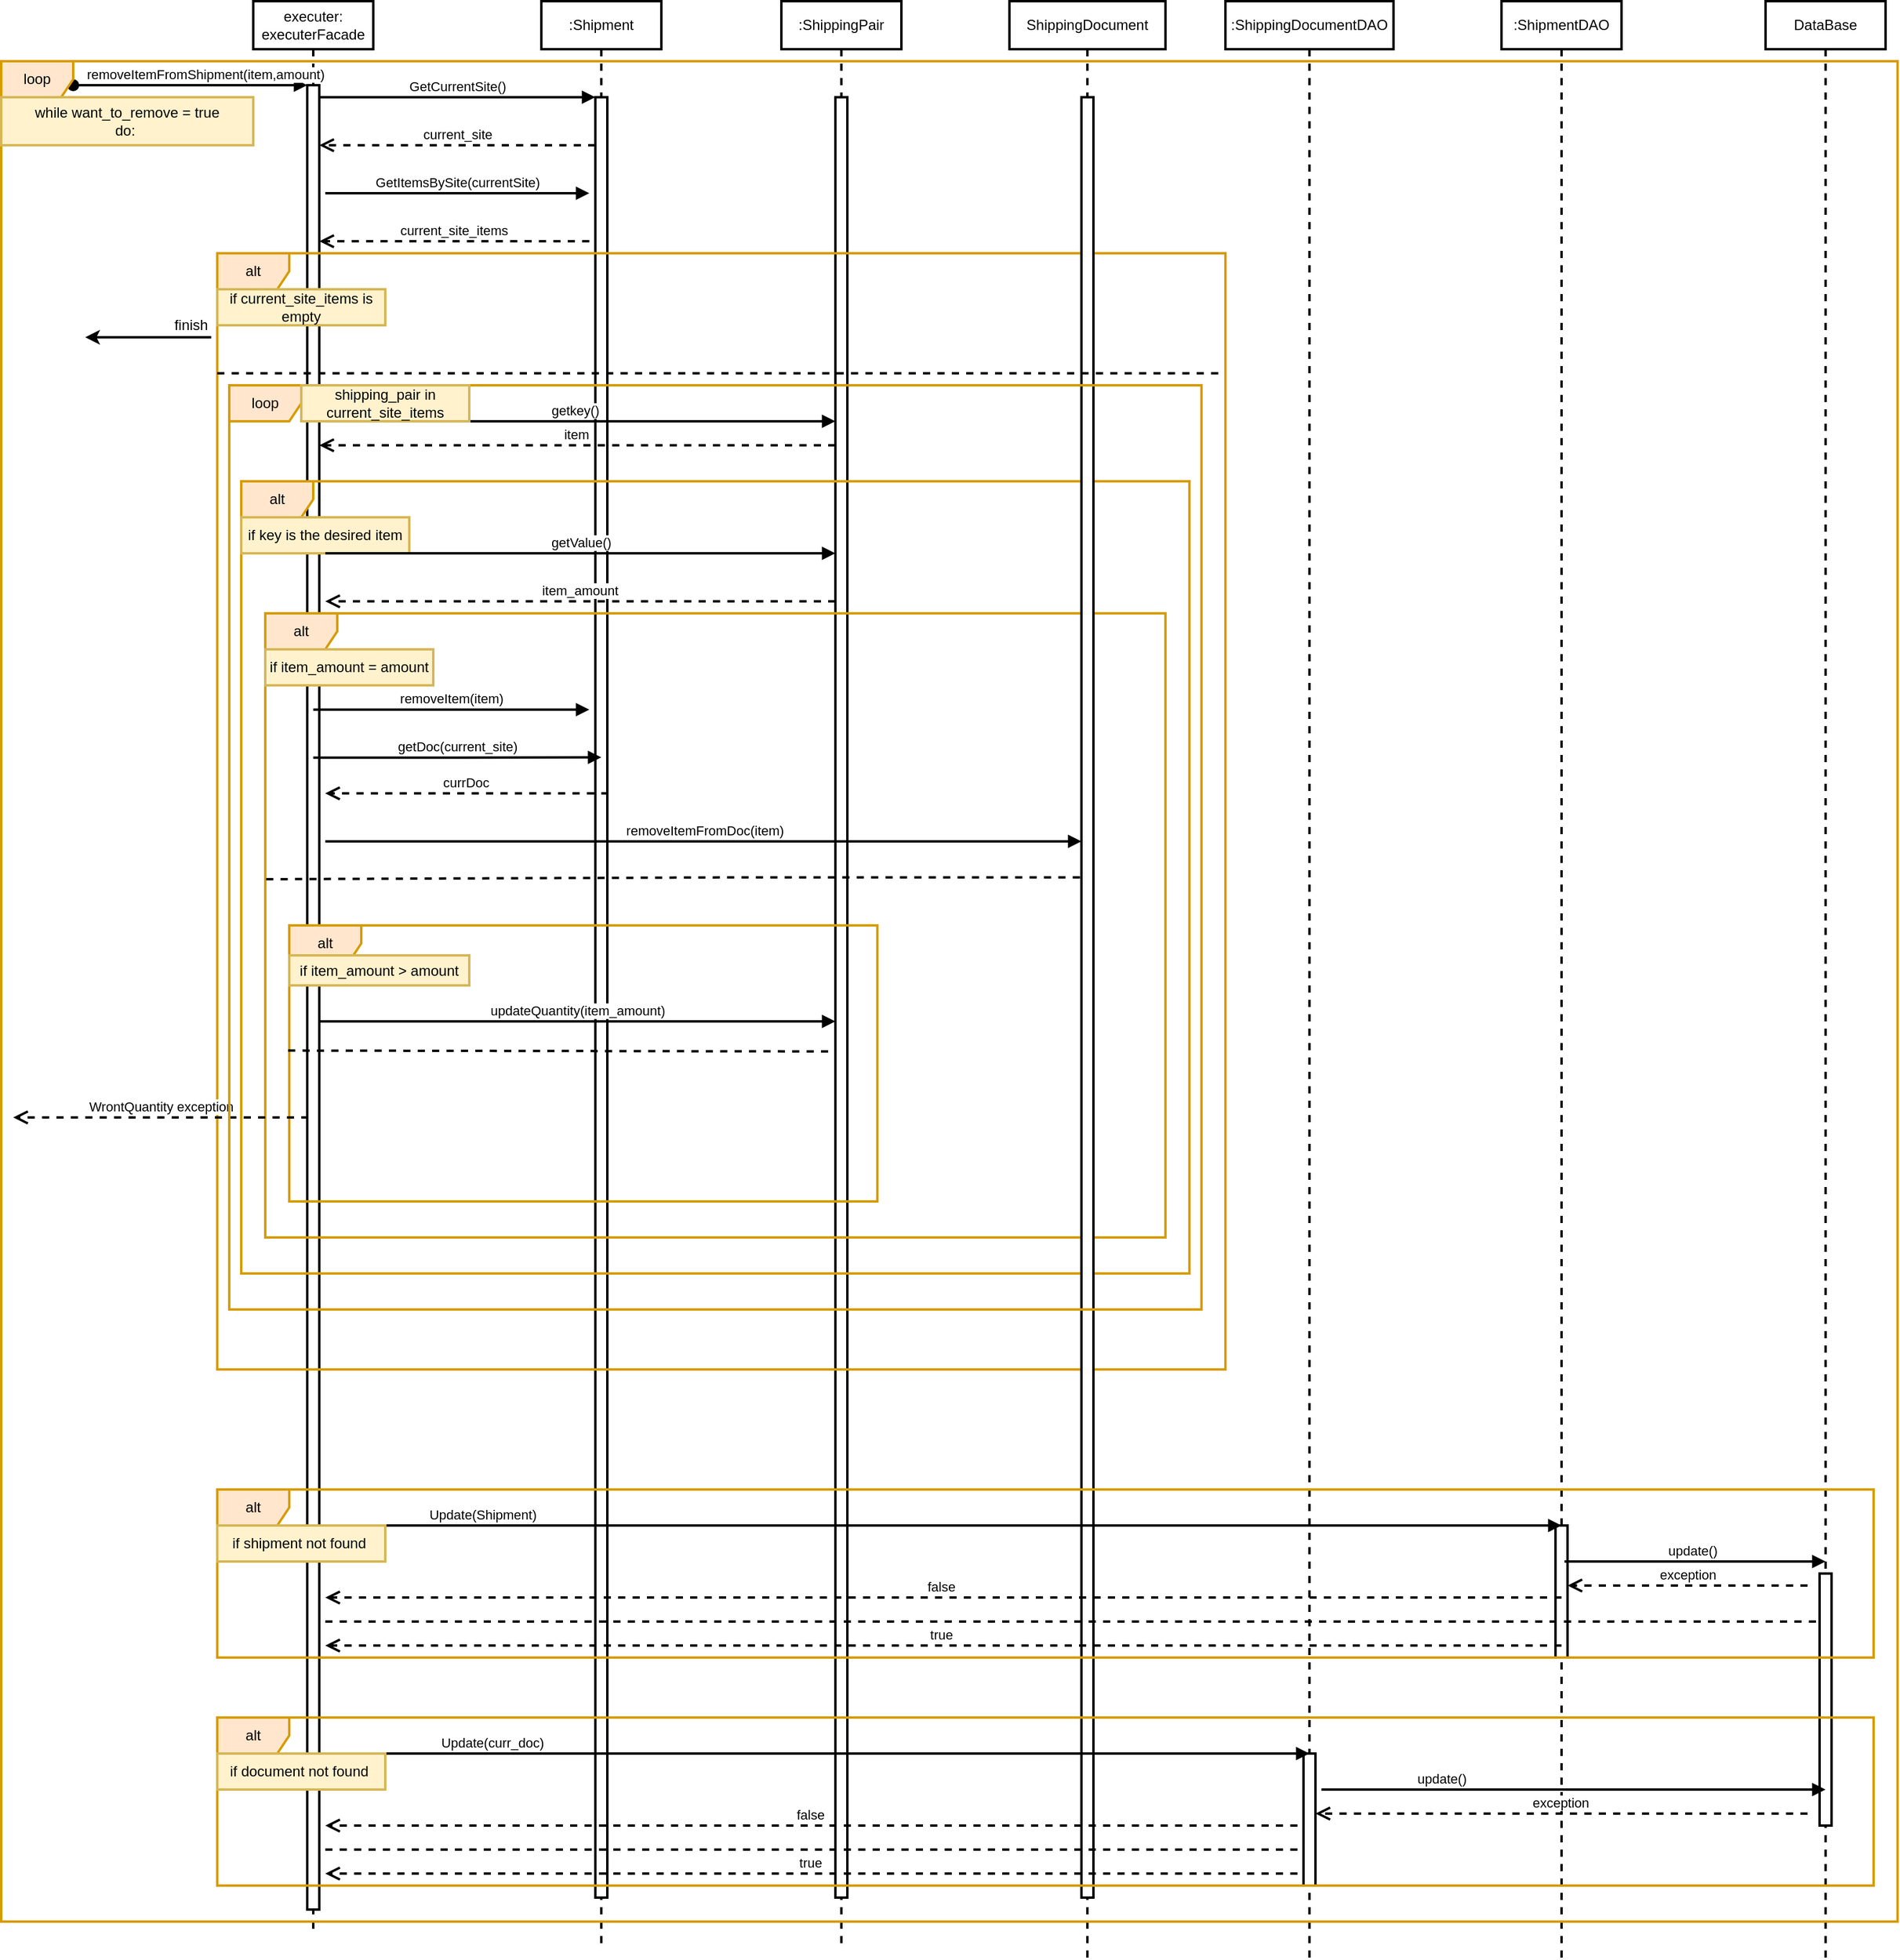 <mxfile version="21.2.3" type="github">
  <diagram name="Page-1" id="2YBvvXClWsGukQMizWep">
    <mxGraphModel dx="2699" dy="920" grid="1" gridSize="10" guides="1" tooltips="1" connect="1" arrows="1" fold="1" page="1" pageScale="1" pageWidth="850" pageHeight="1100" math="0" shadow="0">
      <root>
        <mxCell id="0" />
        <mxCell id="1" parent="0" />
        <mxCell id="aM9ryv3xv72pqoxQDRHE-1" value="executer: executerFacade" style="shape=umlLifeline;perimeter=lifelinePerimeter;whiteSpace=wrap;html=1;container=0;dropTarget=0;collapsible=0;recursiveResize=0;outlineConnect=0;portConstraint=eastwest;newEdgeStyle={&quot;edgeStyle&quot;:&quot;elbowEdgeStyle&quot;,&quot;elbow&quot;:&quot;vertical&quot;,&quot;curved&quot;:0,&quot;rounded&quot;:0};strokeWidth=2;" parent="1" vertex="1">
          <mxGeometry y="40" width="100" height="1610" as="geometry" />
        </mxCell>
        <mxCell id="aM9ryv3xv72pqoxQDRHE-2" value="" style="html=1;points=[];perimeter=orthogonalPerimeter;outlineConnect=0;targetShapes=umlLifeline;portConstraint=eastwest;newEdgeStyle={&quot;edgeStyle&quot;:&quot;elbowEdgeStyle&quot;,&quot;elbow&quot;:&quot;vertical&quot;,&quot;curved&quot;:0,&quot;rounded&quot;:0};strokeWidth=2;" parent="aM9ryv3xv72pqoxQDRHE-1" vertex="1">
          <mxGeometry x="45" y="70" width="10" height="1520" as="geometry" />
        </mxCell>
        <mxCell id="aM9ryv3xv72pqoxQDRHE-3" value="removeItemFromShipment(item,amount)" style="html=1;verticalAlign=bottom;startArrow=oval;endArrow=block;startSize=8;edgeStyle=elbowEdgeStyle;elbow=vertical;curved=0;rounded=0;strokeWidth=2;" parent="aM9ryv3xv72pqoxQDRHE-1" target="aM9ryv3xv72pqoxQDRHE-2" edge="1">
          <mxGeometry x="0.128" relative="1" as="geometry">
            <mxPoint x="-150" y="70" as="sourcePoint" />
            <mxPoint as="offset" />
          </mxGeometry>
        </mxCell>
        <mxCell id="aM9ryv3xv72pqoxQDRHE-5" value=":Shipment" style="shape=umlLifeline;perimeter=lifelinePerimeter;whiteSpace=wrap;html=1;container=0;dropTarget=0;collapsible=0;recursiveResize=0;outlineConnect=0;portConstraint=eastwest;newEdgeStyle={&quot;edgeStyle&quot;:&quot;elbowEdgeStyle&quot;,&quot;elbow&quot;:&quot;vertical&quot;,&quot;curved&quot;:0,&quot;rounded&quot;:0};strokeWidth=2;" parent="1" vertex="1">
          <mxGeometry x="240" y="40" width="100" height="1620" as="geometry" />
        </mxCell>
        <mxCell id="aM9ryv3xv72pqoxQDRHE-6" value="" style="html=1;points=[];perimeter=orthogonalPerimeter;outlineConnect=0;targetShapes=umlLifeline;portConstraint=eastwest;newEdgeStyle={&quot;edgeStyle&quot;:&quot;elbowEdgeStyle&quot;,&quot;elbow&quot;:&quot;vertical&quot;,&quot;curved&quot;:0,&quot;rounded&quot;:0};strokeWidth=2;" parent="aM9ryv3xv72pqoxQDRHE-5" vertex="1">
          <mxGeometry x="45" y="80" width="10" height="1500" as="geometry" />
        </mxCell>
        <mxCell id="aM9ryv3xv72pqoxQDRHE-7" value="GetCurrentSite()" style="html=1;verticalAlign=bottom;endArrow=block;edgeStyle=elbowEdgeStyle;elbow=vertical;curved=0;rounded=0;strokeWidth=2;" parent="1" source="aM9ryv3xv72pqoxQDRHE-2" target="aM9ryv3xv72pqoxQDRHE-6" edge="1">
          <mxGeometry relative="1" as="geometry">
            <mxPoint x="195" y="130" as="sourcePoint" />
            <Array as="points">
              <mxPoint x="180" y="120" />
            </Array>
          </mxGeometry>
        </mxCell>
        <mxCell id="aM9ryv3xv72pqoxQDRHE-8" value="current_site" style="html=1;verticalAlign=bottom;endArrow=open;dashed=1;endSize=8;edgeStyle=elbowEdgeStyle;elbow=vertical;curved=0;rounded=0;strokeWidth=2;" parent="1" source="aM9ryv3xv72pqoxQDRHE-6" target="aM9ryv3xv72pqoxQDRHE-2" edge="1">
          <mxGeometry relative="1" as="geometry">
            <mxPoint x="195" y="205" as="targetPoint" />
            <Array as="points">
              <mxPoint x="90" y="160" />
              <mxPoint x="130" y="170" />
              <mxPoint x="190" y="280" />
            </Array>
          </mxGeometry>
        </mxCell>
        <mxCell id="FTDdUt2VMNyNh04fNACb-4" value="GetItemsBySite(currentSite)" style="html=1;verticalAlign=bottom;endArrow=block;edgeStyle=elbowEdgeStyle;elbow=horizontal;curved=0;rounded=0;strokeWidth=2;" edge="1" parent="1">
          <mxGeometry relative="1" as="geometry">
            <mxPoint x="60" y="200" as="sourcePoint" />
            <Array as="points">
              <mxPoint x="185" y="200" />
            </Array>
            <mxPoint x="280" y="200" as="targetPoint" />
          </mxGeometry>
        </mxCell>
        <mxCell id="FTDdUt2VMNyNh04fNACb-5" value=":ShippingPair" style="shape=umlLifeline;perimeter=lifelinePerimeter;whiteSpace=wrap;html=1;container=0;dropTarget=0;collapsible=0;recursiveResize=0;outlineConnect=0;portConstraint=eastwest;newEdgeStyle={&quot;edgeStyle&quot;:&quot;elbowEdgeStyle&quot;,&quot;elbow&quot;:&quot;vertical&quot;,&quot;curved&quot;:0,&quot;rounded&quot;:0};strokeWidth=2;" vertex="1" parent="1">
          <mxGeometry x="440" y="40" width="100" height="1620" as="geometry" />
        </mxCell>
        <mxCell id="FTDdUt2VMNyNh04fNACb-6" value="" style="html=1;points=[];perimeter=orthogonalPerimeter;outlineConnect=0;targetShapes=umlLifeline;portConstraint=eastwest;newEdgeStyle={&quot;edgeStyle&quot;:&quot;elbowEdgeStyle&quot;,&quot;elbow&quot;:&quot;vertical&quot;,&quot;curved&quot;:0,&quot;rounded&quot;:0};strokeWidth=2;" vertex="1" parent="FTDdUt2VMNyNh04fNACb-5">
          <mxGeometry x="45" y="80" width="10" height="1500" as="geometry" />
        </mxCell>
        <mxCell id="FTDdUt2VMNyNh04fNACb-8" value="current_site_items" style="html=1;verticalAlign=bottom;endArrow=open;dashed=1;endSize=8;edgeStyle=elbowEdgeStyle;elbow=vertical;curved=0;rounded=0;strokeWidth=2;" edge="1" parent="1" target="aM9ryv3xv72pqoxQDRHE-2">
          <mxGeometry x="0.004" relative="1" as="geometry">
            <mxPoint x="60" y="230" as="targetPoint" />
            <Array as="points">
              <mxPoint x="180" y="240" />
              <mxPoint x="85" y="230" />
              <mxPoint x="125" y="240" />
              <mxPoint x="185" y="350" />
            </Array>
            <mxPoint x="280" y="240" as="sourcePoint" />
            <mxPoint as="offset" />
          </mxGeometry>
        </mxCell>
        <mxCell id="FTDdUt2VMNyNh04fNACb-9" value="alt" style="shape=umlFrame;whiteSpace=wrap;html=1;pointerEvents=0;strokeWidth=2;fillColor=#ffe6cc;strokeColor=#d79b00;" vertex="1" parent="1">
          <mxGeometry x="-30" y="250" width="840" height="930" as="geometry" />
        </mxCell>
        <mxCell id="FTDdUt2VMNyNh04fNACb-10" value="if current_site_items is empty" style="html=1;whiteSpace=wrap;strokeWidth=2;fillColor=#fff2cc;strokeColor=#d6b656;" vertex="1" parent="1">
          <mxGeometry x="-30" y="280" width="140" height="30" as="geometry" />
        </mxCell>
        <mxCell id="FTDdUt2VMNyNh04fNACb-12" value="" style="endArrow=classic;html=1;rounded=0;exitX=0.75;exitY=1;exitDx=0;exitDy=0;strokeWidth=2;" edge="1" parent="1" source="FTDdUt2VMNyNh04fNACb-13">
          <mxGeometry width="50" height="50" relative="1" as="geometry">
            <mxPoint x="20" y="320" as="sourcePoint" />
            <mxPoint x="-140" y="320" as="targetPoint" />
          </mxGeometry>
        </mxCell>
        <mxCell id="FTDdUt2VMNyNh04fNACb-13" value="finish&amp;nbsp;" style="text;html=1;strokeColor=none;fillColor=none;align=center;verticalAlign=middle;whiteSpace=wrap;rounded=0;strokeWidth=2;" vertex="1" parent="1">
          <mxGeometry x="-80" y="300" width="60" height="20" as="geometry" />
        </mxCell>
        <mxCell id="FTDdUt2VMNyNh04fNACb-17" value="getkey()" style="html=1;verticalAlign=bottom;endArrow=block;edgeStyle=elbowEdgeStyle;elbow=horizontal;curved=0;rounded=0;strokeWidth=2;" edge="1" parent="1" source="aM9ryv3xv72pqoxQDRHE-1" target="FTDdUt2VMNyNh04fNACb-6">
          <mxGeometry relative="1" as="geometry">
            <mxPoint x="60" y="370" as="sourcePoint" />
            <Array as="points">
              <mxPoint x="200" y="390" />
              <mxPoint x="240" y="390" />
              <mxPoint x="175" y="370" />
            </Array>
            <mxPoint x="270" y="370" as="targetPoint" />
          </mxGeometry>
        </mxCell>
        <mxCell id="FTDdUt2VMNyNh04fNACb-18" value="item" style="html=1;verticalAlign=bottom;endArrow=open;dashed=1;endSize=8;edgeStyle=elbowEdgeStyle;elbow=vertical;curved=0;rounded=0;strokeWidth=2;" edge="1" parent="1" source="FTDdUt2VMNyNh04fNACb-6" target="aM9ryv3xv72pqoxQDRHE-2">
          <mxGeometry x="0.004" relative="1" as="geometry">
            <mxPoint x="60" y="410" as="targetPoint" />
            <Array as="points">
              <mxPoint x="300" y="410" />
              <mxPoint x="230" y="390" />
              <mxPoint x="175" y="410" />
              <mxPoint x="80" y="400" />
              <mxPoint x="120" y="410" />
              <mxPoint x="180" y="520" />
            </Array>
            <mxPoint x="275" y="410" as="sourcePoint" />
            <mxPoint as="offset" />
          </mxGeometry>
        </mxCell>
        <mxCell id="FTDdUt2VMNyNh04fNACb-20" value="alt" style="shape=umlFrame;whiteSpace=wrap;html=1;pointerEvents=0;strokeWidth=2;fillColor=#ffe6cc;strokeColor=#d79b00;" vertex="1" parent="1">
          <mxGeometry x="-10" y="440" width="790" height="660" as="geometry" />
        </mxCell>
        <mxCell id="FTDdUt2VMNyNh04fNACb-21" value="if key is the desired item" style="html=1;whiteSpace=wrap;strokeWidth=2;fillColor=#fff2cc;strokeColor=#d6b656;" vertex="1" parent="1">
          <mxGeometry x="-10" y="470" width="140" height="30" as="geometry" />
        </mxCell>
        <mxCell id="FTDdUt2VMNyNh04fNACb-22" value="getValue()" style="html=1;verticalAlign=bottom;endArrow=block;edgeStyle=elbowEdgeStyle;elbow=horizontal;curved=0;rounded=0;strokeWidth=2;" edge="1" parent="1">
          <mxGeometry relative="1" as="geometry">
            <mxPoint x="60" y="500" as="sourcePoint" />
            <Array as="points">
              <mxPoint x="175" y="500" />
            </Array>
            <mxPoint x="485" y="500" as="targetPoint" />
          </mxGeometry>
        </mxCell>
        <mxCell id="FTDdUt2VMNyNh04fNACb-23" value="item_amount" style="html=1;verticalAlign=bottom;endArrow=open;dashed=1;endSize=8;edgeStyle=elbowEdgeStyle;elbow=vertical;curved=0;rounded=0;strokeWidth=2;" edge="1" parent="1">
          <mxGeometry x="0.004" relative="1" as="geometry">
            <mxPoint x="60" y="540" as="targetPoint" />
            <Array as="points">
              <mxPoint x="175" y="540" />
              <mxPoint x="80" y="530" />
              <mxPoint x="120" y="540" />
              <mxPoint x="180" y="650" />
            </Array>
            <mxPoint x="485" y="540" as="sourcePoint" />
            <mxPoint as="offset" />
          </mxGeometry>
        </mxCell>
        <mxCell id="FTDdUt2VMNyNh04fNACb-24" value="alt" style="shape=umlFrame;whiteSpace=wrap;html=1;pointerEvents=0;strokeWidth=2;fillColor=#ffe6cc;strokeColor=#d79b00;" vertex="1" parent="1">
          <mxGeometry x="10" y="550" width="750" height="520" as="geometry" />
        </mxCell>
        <mxCell id="FTDdUt2VMNyNh04fNACb-25" value="if item_amount = amount" style="html=1;whiteSpace=wrap;strokeWidth=2;fillColor=#fff2cc;strokeColor=#d6b656;" vertex="1" parent="1">
          <mxGeometry x="10" y="580" width="140" height="30" as="geometry" />
        </mxCell>
        <mxCell id="FTDdUt2VMNyNh04fNACb-26" value=":ShipmentDAO" style="shape=umlLifeline;perimeter=lifelinePerimeter;whiteSpace=wrap;html=1;container=0;dropTarget=0;collapsible=0;recursiveResize=0;outlineConnect=0;portConstraint=eastwest;newEdgeStyle={&quot;edgeStyle&quot;:&quot;elbowEdgeStyle&quot;,&quot;elbow&quot;:&quot;vertical&quot;,&quot;curved&quot;:0,&quot;rounded&quot;:0};strokeWidth=2;" vertex="1" parent="1">
          <mxGeometry x="1040" y="40" width="100" height="1630" as="geometry" />
        </mxCell>
        <mxCell id="FTDdUt2VMNyNh04fNACb-27" value="" style="html=1;points=[];perimeter=orthogonalPerimeter;outlineConnect=0;targetShapes=umlLifeline;portConstraint=eastwest;newEdgeStyle={&quot;edgeStyle&quot;:&quot;elbowEdgeStyle&quot;,&quot;elbow&quot;:&quot;vertical&quot;,&quot;curved&quot;:0,&quot;rounded&quot;:0};strokeWidth=2;" vertex="1" parent="FTDdUt2VMNyNh04fNACb-26">
          <mxGeometry x="45" y="1270" width="10" height="110" as="geometry" />
        </mxCell>
        <mxCell id="FTDdUt2VMNyNh04fNACb-28" value="DataBase" style="shape=umlLifeline;perimeter=lifelinePerimeter;whiteSpace=wrap;html=1;container=0;dropTarget=0;collapsible=0;recursiveResize=0;outlineConnect=0;portConstraint=eastwest;newEdgeStyle={&quot;edgeStyle&quot;:&quot;elbowEdgeStyle&quot;,&quot;elbow&quot;:&quot;vertical&quot;,&quot;curved&quot;:0,&quot;rounded&quot;:0};strokeWidth=2;" vertex="1" parent="1">
          <mxGeometry x="1260" y="40" width="100" height="1630" as="geometry" />
        </mxCell>
        <mxCell id="FTDdUt2VMNyNh04fNACb-29" value="" style="html=1;points=[];perimeter=orthogonalPerimeter;outlineConnect=0;targetShapes=umlLifeline;portConstraint=eastwest;newEdgeStyle={&quot;edgeStyle&quot;:&quot;elbowEdgeStyle&quot;,&quot;elbow&quot;:&quot;vertical&quot;,&quot;curved&quot;:0,&quot;rounded&quot;:0};strokeWidth=2;" vertex="1" parent="FTDdUt2VMNyNh04fNACb-28">
          <mxGeometry x="45" y="1310" width="10" height="210" as="geometry" />
        </mxCell>
        <mxCell id="FTDdUt2VMNyNh04fNACb-30" value="removeItem(item)" style="html=1;verticalAlign=bottom;endArrow=block;edgeStyle=elbowEdgeStyle;elbow=vertical;curved=0;rounded=0;strokeWidth=2;" edge="1" parent="1">
          <mxGeometry relative="1" as="geometry">
            <mxPoint x="50" y="630.29" as="sourcePoint" />
            <Array as="points">
              <mxPoint x="165" y="630.29" />
            </Array>
            <mxPoint x="280" y="630" as="targetPoint" />
          </mxGeometry>
        </mxCell>
        <mxCell id="FTDdUt2VMNyNh04fNACb-72" value=":ShippingDocumentDAO" style="shape=umlLifeline;perimeter=lifelinePerimeter;whiteSpace=wrap;html=1;container=0;dropTarget=0;collapsible=0;recursiveResize=0;outlineConnect=0;portConstraint=eastwest;newEdgeStyle={&quot;edgeStyle&quot;:&quot;elbowEdgeStyle&quot;,&quot;elbow&quot;:&quot;vertical&quot;,&quot;curved&quot;:0,&quot;rounded&quot;:0};strokeWidth=2;" vertex="1" parent="1">
          <mxGeometry x="810" y="40" width="140" height="1630" as="geometry" />
        </mxCell>
        <mxCell id="FTDdUt2VMNyNh04fNACb-73" value="" style="html=1;points=[];perimeter=orthogonalPerimeter;outlineConnect=0;targetShapes=umlLifeline;portConstraint=eastwest;newEdgeStyle={&quot;edgeStyle&quot;:&quot;elbowEdgeStyle&quot;,&quot;elbow&quot;:&quot;vertical&quot;,&quot;curved&quot;:0,&quot;rounded&quot;:0};strokeWidth=2;" vertex="1" parent="FTDdUt2VMNyNh04fNACb-72">
          <mxGeometry x="65" y="1460" width="10" height="110" as="geometry" />
        </mxCell>
        <mxCell id="FTDdUt2VMNyNh04fNACb-74" value="ShippingDocument" style="shape=umlLifeline;perimeter=lifelinePerimeter;whiteSpace=wrap;html=1;container=0;dropTarget=0;collapsible=0;recursiveResize=0;outlineConnect=0;portConstraint=eastwest;newEdgeStyle={&quot;edgeStyle&quot;:&quot;elbowEdgeStyle&quot;,&quot;elbow&quot;:&quot;vertical&quot;,&quot;curved&quot;:0,&quot;rounded&quot;:0};strokeWidth=2;" vertex="1" parent="1">
          <mxGeometry x="630" y="40" width="130" height="1630" as="geometry" />
        </mxCell>
        <mxCell id="FTDdUt2VMNyNh04fNACb-75" value="" style="html=1;points=[];perimeter=orthogonalPerimeter;outlineConnect=0;targetShapes=umlLifeline;portConstraint=eastwest;newEdgeStyle={&quot;edgeStyle&quot;:&quot;elbowEdgeStyle&quot;,&quot;elbow&quot;:&quot;vertical&quot;,&quot;curved&quot;:0,&quot;rounded&quot;:0};strokeWidth=2;" vertex="1" parent="FTDdUt2VMNyNh04fNACb-74">
          <mxGeometry x="60" y="80" width="10" height="1500" as="geometry" />
        </mxCell>
        <mxCell id="FTDdUt2VMNyNh04fNACb-90" value="" style="endArrow=none;dashed=1;html=1;rounded=0;strokeWidth=2;" edge="1" parent="1">
          <mxGeometry width="50" height="50" relative="1" as="geometry">
            <mxPoint x="-30" y="350" as="sourcePoint" />
            <mxPoint x="810" y="350" as="targetPoint" />
          </mxGeometry>
        </mxCell>
        <mxCell id="FTDdUt2VMNyNh04fNACb-100" value="getDoc(current_site)" style="html=1;verticalAlign=bottom;endArrow=block;edgeStyle=elbowEdgeStyle;elbow=horizontal;curved=0;rounded=0;strokeWidth=2;" edge="1" parent="1">
          <mxGeometry relative="1" as="geometry">
            <mxPoint x="50" y="670.29" as="sourcePoint" />
            <Array as="points">
              <mxPoint x="165" y="670.29" />
            </Array>
            <mxPoint x="290" y="670" as="targetPoint" />
          </mxGeometry>
        </mxCell>
        <mxCell id="FTDdUt2VMNyNh04fNACb-101" value="currDoc" style="html=1;verticalAlign=bottom;endArrow=open;dashed=1;endSize=8;edgeStyle=elbowEdgeStyle;elbow=vertical;curved=0;rounded=0;strokeWidth=2;" edge="1" parent="1">
          <mxGeometry x="0.004" relative="1" as="geometry">
            <mxPoint x="59.93" y="700" as="targetPoint" />
            <Array as="points">
              <mxPoint x="280.93" y="700" />
              <mxPoint x="280.93" y="690" />
              <mxPoint x="320.93" y="700" />
              <mxPoint x="380.93" y="810" />
            </Array>
            <mxPoint x="295.93" y="700" as="sourcePoint" />
            <mxPoint as="offset" />
          </mxGeometry>
        </mxCell>
        <mxCell id="FTDdUt2VMNyNh04fNACb-102" value="removeItemFromDoc(item)" style="html=1;verticalAlign=bottom;endArrow=block;edgeStyle=elbowEdgeStyle;elbow=horizontal;curved=0;rounded=0;strokeWidth=2;" edge="1" parent="1">
          <mxGeometry x="0.002" relative="1" as="geometry">
            <mxPoint x="60.0" y="740" as="sourcePoint" />
            <Array as="points">
              <mxPoint x="165" y="740.29" />
            </Array>
            <mxPoint x="690" y="740" as="targetPoint" />
            <mxPoint as="offset" />
          </mxGeometry>
        </mxCell>
        <mxCell id="FTDdUt2VMNyNh04fNACb-106" value="updateQuantity(item_amount)" style="html=1;verticalAlign=bottom;endArrow=block;edgeStyle=elbowEdgeStyle;elbow=horizontal;curved=0;rounded=0;strokeWidth=2;" edge="1" parent="1" source="aM9ryv3xv72pqoxQDRHE-2" target="FTDdUt2VMNyNh04fNACb-6">
          <mxGeometry relative="1" as="geometry">
            <mxPoint x="50" y="860.29" as="sourcePoint" />
            <Array as="points">
              <mxPoint x="230" y="890" />
              <mxPoint x="165" y="860.29" />
            </Array>
            <mxPoint x="290" y="860" as="targetPoint" />
          </mxGeometry>
        </mxCell>
        <mxCell id="FTDdUt2VMNyNh04fNACb-109" value="alt" style="shape=umlFrame;whiteSpace=wrap;html=1;pointerEvents=0;strokeWidth=2;fillColor=#ffe6cc;strokeColor=#d79b00;" vertex="1" parent="1">
          <mxGeometry x="30" y="810" width="490" height="230" as="geometry" />
        </mxCell>
        <mxCell id="FTDdUt2VMNyNh04fNACb-110" value="" style="endArrow=none;dashed=1;html=1;rounded=0;exitX=-0.002;exitY=0.308;exitDx=0;exitDy=0;exitPerimeter=0;strokeWidth=2;" edge="1" parent="1">
          <mxGeometry width="50" height="50" relative="1" as="geometry">
            <mxPoint x="29" y="914.29" as="sourcePoint" />
            <mxPoint x="480" y="915" as="targetPoint" />
          </mxGeometry>
        </mxCell>
        <mxCell id="FTDdUt2VMNyNh04fNACb-114" value="" style="endArrow=none;dashed=1;html=1;rounded=0;exitX=0.001;exitY=0.426;exitDx=0;exitDy=0;exitPerimeter=0;strokeWidth=2;" edge="1" parent="1" source="FTDdUt2VMNyNh04fNACb-24" target="FTDdUt2VMNyNh04fNACb-74">
          <mxGeometry width="50" height="50" relative="1" as="geometry">
            <mxPoint x="9" y="722" as="sourcePoint" />
            <mxPoint x="695" y="722" as="targetPoint" />
            <Array as="points">
              <mxPoint x="400" y="770" />
            </Array>
          </mxGeometry>
        </mxCell>
        <mxCell id="FTDdUt2VMNyNh04fNACb-117" value="if item_amount &amp;gt; amount" style="html=1;whiteSpace=wrap;strokeWidth=2;fillColor=#fff2cc;strokeColor=#d6b656;" vertex="1" parent="1">
          <mxGeometry x="30" y="835" width="150" height="25" as="geometry" />
        </mxCell>
        <mxCell id="FTDdUt2VMNyNh04fNACb-118" value="WrontQuantity exception" style="html=1;verticalAlign=bottom;endArrow=open;dashed=1;endSize=8;edgeStyle=elbowEdgeStyle;elbow=vertical;curved=0;rounded=0;strokeWidth=2;" edge="1" parent="1">
          <mxGeometry x="0.004" relative="1" as="geometry">
            <mxPoint x="-200" y="970" as="targetPoint" />
            <Array as="points">
              <mxPoint x="31" y="970" />
              <mxPoint x="31" y="960" />
              <mxPoint x="71" y="970" />
              <mxPoint x="131" y="1080" />
            </Array>
            <mxPoint x="46" y="970" as="sourcePoint" />
            <mxPoint as="offset" />
          </mxGeometry>
        </mxCell>
        <mxCell id="FTDdUt2VMNyNh04fNACb-122" value="loop" style="shape=umlFrame;whiteSpace=wrap;html=1;pointerEvents=0;strokeWidth=2;fillColor=#ffe6cc;strokeColor=#d79b00;" vertex="1" parent="1">
          <mxGeometry x="-20" y="360" width="810" height="770" as="geometry" />
        </mxCell>
        <mxCell id="FTDdUt2VMNyNh04fNACb-123" value="shipping_pair in current_site_items" style="html=1;whiteSpace=wrap;strokeWidth=2;fillColor=#fff2cc;strokeColor=#d6b656;" vertex="1" parent="1">
          <mxGeometry x="40" y="360" width="140" height="30" as="geometry" />
        </mxCell>
        <mxCell id="FTDdUt2VMNyNh04fNACb-144" value="Update(Shipment)" style="html=1;verticalAlign=bottom;endArrow=block;edgeStyle=elbowEdgeStyle;elbow=horizontal;curved=0;rounded=0;strokeWidth=2;" edge="1" parent="1">
          <mxGeometry x="-0.773" relative="1" as="geometry">
            <mxPoint x="75" y="1310" as="sourcePoint" />
            <Array as="points">
              <mxPoint x="530" y="1310" />
              <mxPoint x="435" y="1290.29" />
            </Array>
            <mxPoint x="1090" y="1310" as="targetPoint" />
            <mxPoint x="1" as="offset" />
          </mxGeometry>
        </mxCell>
        <mxCell id="FTDdUt2VMNyNh04fNACb-145" value="alt" style="shape=umlFrame;whiteSpace=wrap;html=1;pointerEvents=0;strokeWidth=2;fillColor=#ffe6cc;strokeColor=#d79b00;" vertex="1" parent="1">
          <mxGeometry x="-30" y="1280" width="1380" height="140" as="geometry" />
        </mxCell>
        <mxCell id="FTDdUt2VMNyNh04fNACb-146" value="exception" style="html=1;verticalAlign=bottom;endArrow=open;dashed=1;endSize=8;edgeStyle=elbowEdgeStyle;elbow=vertical;curved=0;rounded=0;strokeWidth=2;" edge="1" parent="1">
          <mxGeometry x="0.004" relative="1" as="geometry">
            <mxPoint x="1095" y="1360" as="targetPoint" />
            <Array as="points">
              <mxPoint x="1210" y="1360" />
              <mxPoint x="1115" y="1350" />
              <mxPoint x="1155" y="1360" />
              <mxPoint x="1215" y="1470" />
            </Array>
            <mxPoint x="1295" y="1360" as="sourcePoint" />
            <mxPoint as="offset" />
          </mxGeometry>
        </mxCell>
        <mxCell id="FTDdUt2VMNyNh04fNACb-147" value="false" style="html=1;verticalAlign=bottom;endArrow=open;dashed=1;endSize=8;edgeStyle=elbowEdgeStyle;elbow=vertical;curved=0;rounded=0;strokeWidth=2;" edge="1" parent="1">
          <mxGeometry x="0.004" relative="1" as="geometry">
            <mxPoint x="60" y="1370" as="targetPoint" />
            <Array as="points">
              <mxPoint x="100" y="1370" />
              <mxPoint x="290" y="1360" />
              <mxPoint x="330" y="1370" />
              <mxPoint x="390" y="1480" />
            </Array>
            <mxPoint x="1090" y="1370" as="sourcePoint" />
            <mxPoint as="offset" />
          </mxGeometry>
        </mxCell>
        <mxCell id="FTDdUt2VMNyNh04fNACb-148" value="true" style="html=1;verticalAlign=bottom;endArrow=open;dashed=1;endSize=8;edgeStyle=elbowEdgeStyle;elbow=vertical;curved=0;rounded=0;strokeWidth=2;" edge="1" parent="1">
          <mxGeometry x="0.004" relative="1" as="geometry">
            <mxPoint x="60" y="1410" as="targetPoint" />
            <Array as="points">
              <mxPoint x="385" y="1410" />
              <mxPoint x="290" y="1400" />
              <mxPoint x="330" y="1410" />
              <mxPoint x="390" y="1520" />
            </Array>
            <mxPoint x="1090" y="1410" as="sourcePoint" />
            <mxPoint as="offset" />
          </mxGeometry>
        </mxCell>
        <mxCell id="FTDdUt2VMNyNh04fNACb-149" value="" style="endArrow=none;dashed=1;html=1;rounded=0;strokeWidth=2;" edge="1" parent="1">
          <mxGeometry width="50" height="50" relative="1" as="geometry">
            <mxPoint x="60" y="1390" as="sourcePoint" />
            <mxPoint x="1305" y="1390" as="targetPoint" />
          </mxGeometry>
        </mxCell>
        <mxCell id="FTDdUt2VMNyNh04fNACb-150" value="if shipment not found&amp;nbsp;" style="html=1;whiteSpace=wrap;strokeWidth=2;fillColor=#fff2cc;strokeColor=#d6b656;" vertex="1" parent="1">
          <mxGeometry x="-30" y="1310" width="140" height="30" as="geometry" />
        </mxCell>
        <mxCell id="FTDdUt2VMNyNh04fNACb-151" value="update()" style="html=1;verticalAlign=bottom;endArrow=block;edgeStyle=elbowEdgeStyle;elbow=horizontal;curved=0;rounded=0;strokeWidth=2;" edge="1" parent="1">
          <mxGeometry x="0.482" relative="1" as="geometry">
            <mxPoint x="1300" y="1340" as="sourcePoint" />
            <Array as="points">
              <mxPoint x="1092.5" y="1340.58" />
              <mxPoint x="997.5" y="1320.87" />
            </Array>
            <mxPoint x="1310" y="1340" as="targetPoint" />
            <mxPoint x="-1" as="offset" />
          </mxGeometry>
        </mxCell>
        <mxCell id="FTDdUt2VMNyNh04fNACb-184" value="Update(curr_doc)" style="html=1;verticalAlign=bottom;endArrow=block;edgeStyle=elbowEdgeStyle;elbow=horizontal;curved=0;rounded=0;strokeWidth=2;" edge="1" parent="1">
          <mxGeometry x="-0.689" relative="1" as="geometry">
            <mxPoint x="75" y="1500" as="sourcePoint" />
            <Array as="points">
              <mxPoint x="530" y="1500" />
              <mxPoint x="435" y="1480.29" />
            </Array>
            <mxPoint x="880" y="1500" as="targetPoint" />
            <mxPoint x="-1" as="offset" />
          </mxGeometry>
        </mxCell>
        <mxCell id="FTDdUt2VMNyNh04fNACb-185" value="alt" style="shape=umlFrame;whiteSpace=wrap;html=1;pointerEvents=0;strokeWidth=2;fillColor=#ffe6cc;strokeColor=#d79b00;" vertex="1" parent="1">
          <mxGeometry x="-30" y="1470" width="1380" height="140" as="geometry" />
        </mxCell>
        <mxCell id="FTDdUt2VMNyNh04fNACb-186" value="exception" style="html=1;verticalAlign=bottom;endArrow=open;dashed=1;endSize=8;edgeStyle=elbowEdgeStyle;elbow=vertical;curved=0;rounded=0;strokeWidth=2;" edge="1" parent="1" target="FTDdUt2VMNyNh04fNACb-73">
          <mxGeometry x="0.004" relative="1" as="geometry">
            <mxPoint x="1095" y="1550" as="targetPoint" />
            <Array as="points">
              <mxPoint x="1210" y="1550" />
              <mxPoint x="1115" y="1540" />
              <mxPoint x="1155" y="1550" />
              <mxPoint x="1215" y="1660" />
            </Array>
            <mxPoint x="1295" y="1550" as="sourcePoint" />
            <mxPoint as="offset" />
          </mxGeometry>
        </mxCell>
        <mxCell id="FTDdUt2VMNyNh04fNACb-187" value="false" style="html=1;verticalAlign=bottom;endArrow=open;dashed=1;endSize=8;edgeStyle=elbowEdgeStyle;elbow=vertical;curved=0;rounded=0;strokeWidth=2;" edge="1" parent="1">
          <mxGeometry x="0.004" relative="1" as="geometry">
            <mxPoint x="60" y="1560" as="targetPoint" />
            <Array as="points">
              <mxPoint x="100" y="1560" />
              <mxPoint x="290" y="1550" />
              <mxPoint x="330" y="1560" />
              <mxPoint x="390" y="1670" />
            </Array>
            <mxPoint x="870" y="1560" as="sourcePoint" />
            <mxPoint as="offset" />
          </mxGeometry>
        </mxCell>
        <mxCell id="FTDdUt2VMNyNh04fNACb-188" value="true" style="html=1;verticalAlign=bottom;endArrow=open;dashed=1;endSize=8;edgeStyle=elbowEdgeStyle;elbow=vertical;curved=0;rounded=0;strokeWidth=2;" edge="1" parent="1">
          <mxGeometry x="0.004" relative="1" as="geometry">
            <mxPoint x="60" y="1600" as="targetPoint" />
            <Array as="points">
              <mxPoint x="385" y="1600" />
              <mxPoint x="290" y="1590" />
              <mxPoint x="330" y="1600" />
              <mxPoint x="390" y="1710" />
            </Array>
            <mxPoint x="870" y="1600" as="sourcePoint" />
            <mxPoint as="offset" />
          </mxGeometry>
        </mxCell>
        <mxCell id="FTDdUt2VMNyNh04fNACb-189" value="" style="endArrow=none;dashed=1;html=1;rounded=0;strokeWidth=2;" edge="1" parent="1" target="FTDdUt2VMNyNh04fNACb-73">
          <mxGeometry width="50" height="50" relative="1" as="geometry">
            <mxPoint x="60" y="1580" as="sourcePoint" />
            <mxPoint x="1305" y="1580" as="targetPoint" />
          </mxGeometry>
        </mxCell>
        <mxCell id="FTDdUt2VMNyNh04fNACb-190" value="if document not found&amp;nbsp;" style="html=1;whiteSpace=wrap;strokeWidth=2;fillColor=#fff2cc;strokeColor=#d6b656;" vertex="1" parent="1">
          <mxGeometry x="-30" y="1500" width="140" height="30" as="geometry" />
        </mxCell>
        <mxCell id="FTDdUt2VMNyNh04fNACb-191" value="update()" style="html=1;verticalAlign=bottom;endArrow=block;edgeStyle=elbowEdgeStyle;elbow=horizontal;curved=0;rounded=0;strokeWidth=2;" edge="1" parent="1">
          <mxGeometry x="0.229" relative="1" as="geometry">
            <mxPoint x="1300" y="1530" as="sourcePoint" />
            <Array as="points">
              <mxPoint x="890" y="1530" />
              <mxPoint x="997.5" y="1510.87" />
            </Array>
            <mxPoint x="1310" y="1530" as="targetPoint" />
            <mxPoint as="offset" />
          </mxGeometry>
        </mxCell>
        <mxCell id="FTDdUt2VMNyNh04fNACb-193" value="loop" style="shape=umlFrame;whiteSpace=wrap;html=1;pointerEvents=0;strokeWidth=2;fillColor=#ffe6cc;strokeColor=#d79b00;" vertex="1" parent="1">
          <mxGeometry x="-210" y="90" width="1580" height="1550" as="geometry" />
        </mxCell>
        <mxCell id="FTDdUt2VMNyNh04fNACb-194" value="while want_to_remove = true&lt;br&gt;do:&amp;nbsp;" style="html=1;whiteSpace=wrap;strokeWidth=2;fillColor=#fff2cc;strokeColor=#d6b656;" vertex="1" parent="1">
          <mxGeometry x="-210" y="120" width="210" height="40" as="geometry" />
        </mxCell>
      </root>
    </mxGraphModel>
  </diagram>
</mxfile>
